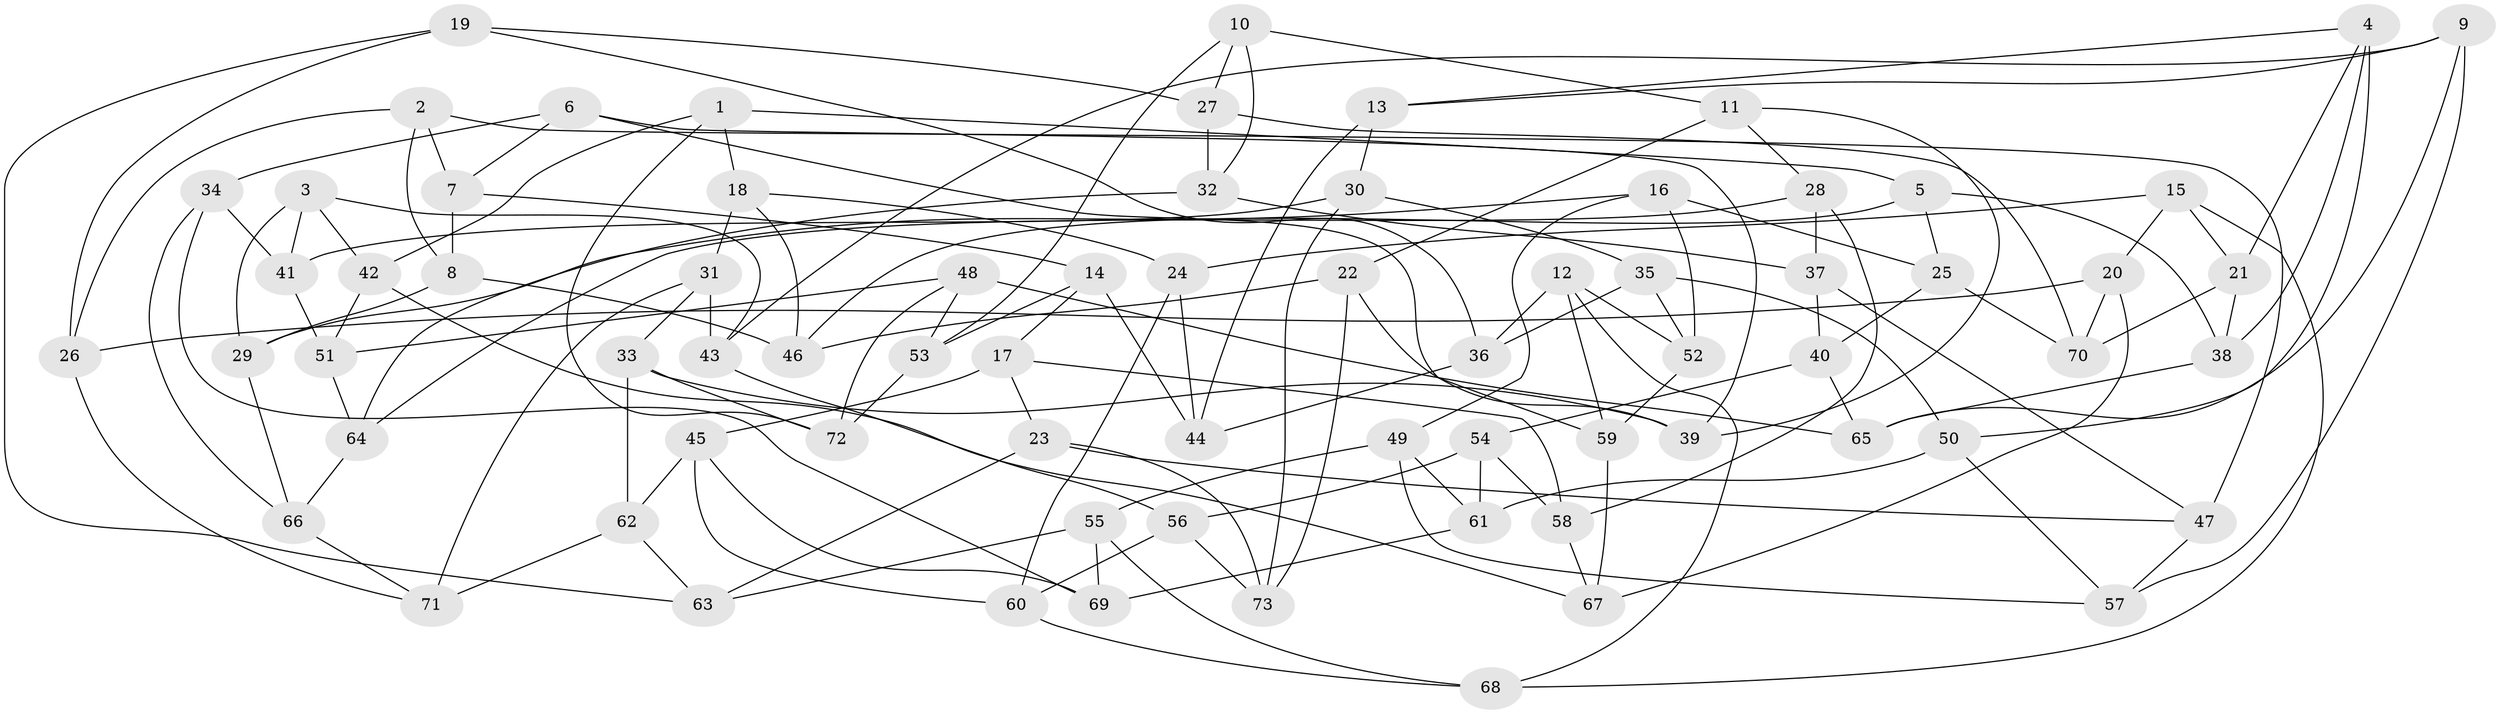 // coarse degree distribution, {2: 0.05555555555555555, 5: 0.16666666666666666, 3: 0.1388888888888889, 4: 0.4444444444444444, 7: 0.05555555555555555, 10: 0.05555555555555555, 9: 0.027777777777777776, 6: 0.05555555555555555}
// Generated by graph-tools (version 1.1) at 2025/02/03/04/25 22:02:42]
// undirected, 73 vertices, 146 edges
graph export_dot {
graph [start="1"]
  node [color=gray90,style=filled];
  1;
  2;
  3;
  4;
  5;
  6;
  7;
  8;
  9;
  10;
  11;
  12;
  13;
  14;
  15;
  16;
  17;
  18;
  19;
  20;
  21;
  22;
  23;
  24;
  25;
  26;
  27;
  28;
  29;
  30;
  31;
  32;
  33;
  34;
  35;
  36;
  37;
  38;
  39;
  40;
  41;
  42;
  43;
  44;
  45;
  46;
  47;
  48;
  49;
  50;
  51;
  52;
  53;
  54;
  55;
  56;
  57;
  58;
  59;
  60;
  61;
  62;
  63;
  64;
  65;
  66;
  67;
  68;
  69;
  70;
  71;
  72;
  73;
  1 -- 42;
  1 -- 72;
  1 -- 5;
  1 -- 18;
  2 -- 26;
  2 -- 47;
  2 -- 8;
  2 -- 7;
  3 -- 43;
  3 -- 41;
  3 -- 42;
  3 -- 29;
  4 -- 13;
  4 -- 50;
  4 -- 21;
  4 -- 38;
  5 -- 38;
  5 -- 46;
  5 -- 25;
  6 -- 34;
  6 -- 7;
  6 -- 39;
  6 -- 59;
  7 -- 14;
  7 -- 8;
  8 -- 29;
  8 -- 46;
  9 -- 13;
  9 -- 43;
  9 -- 57;
  9 -- 65;
  10 -- 32;
  10 -- 27;
  10 -- 11;
  10 -- 53;
  11 -- 39;
  11 -- 28;
  11 -- 22;
  12 -- 52;
  12 -- 68;
  12 -- 36;
  12 -- 59;
  13 -- 30;
  13 -- 44;
  14 -- 44;
  14 -- 17;
  14 -- 53;
  15 -- 68;
  15 -- 21;
  15 -- 24;
  15 -- 20;
  16 -- 29;
  16 -- 49;
  16 -- 52;
  16 -- 25;
  17 -- 45;
  17 -- 23;
  17 -- 58;
  18 -- 24;
  18 -- 46;
  18 -- 31;
  19 -- 36;
  19 -- 26;
  19 -- 27;
  19 -- 63;
  20 -- 70;
  20 -- 67;
  20 -- 26;
  21 -- 70;
  21 -- 38;
  22 -- 73;
  22 -- 39;
  22 -- 46;
  23 -- 63;
  23 -- 47;
  23 -- 73;
  24 -- 60;
  24 -- 44;
  25 -- 40;
  25 -- 70;
  26 -- 71;
  27 -- 70;
  27 -- 32;
  28 -- 58;
  28 -- 37;
  28 -- 64;
  29 -- 66;
  30 -- 41;
  30 -- 73;
  30 -- 35;
  31 -- 71;
  31 -- 33;
  31 -- 43;
  32 -- 37;
  32 -- 64;
  33 -- 72;
  33 -- 62;
  33 -- 39;
  34 -- 66;
  34 -- 41;
  34 -- 69;
  35 -- 52;
  35 -- 50;
  35 -- 36;
  36 -- 44;
  37 -- 47;
  37 -- 40;
  38 -- 65;
  40 -- 65;
  40 -- 54;
  41 -- 51;
  42 -- 67;
  42 -- 51;
  43 -- 56;
  45 -- 62;
  45 -- 69;
  45 -- 60;
  47 -- 57;
  48 -- 72;
  48 -- 65;
  48 -- 53;
  48 -- 51;
  49 -- 55;
  49 -- 57;
  49 -- 61;
  50 -- 57;
  50 -- 61;
  51 -- 64;
  52 -- 59;
  53 -- 72;
  54 -- 56;
  54 -- 61;
  54 -- 58;
  55 -- 63;
  55 -- 69;
  55 -- 68;
  56 -- 60;
  56 -- 73;
  58 -- 67;
  59 -- 67;
  60 -- 68;
  61 -- 69;
  62 -- 63;
  62 -- 71;
  64 -- 66;
  66 -- 71;
}
